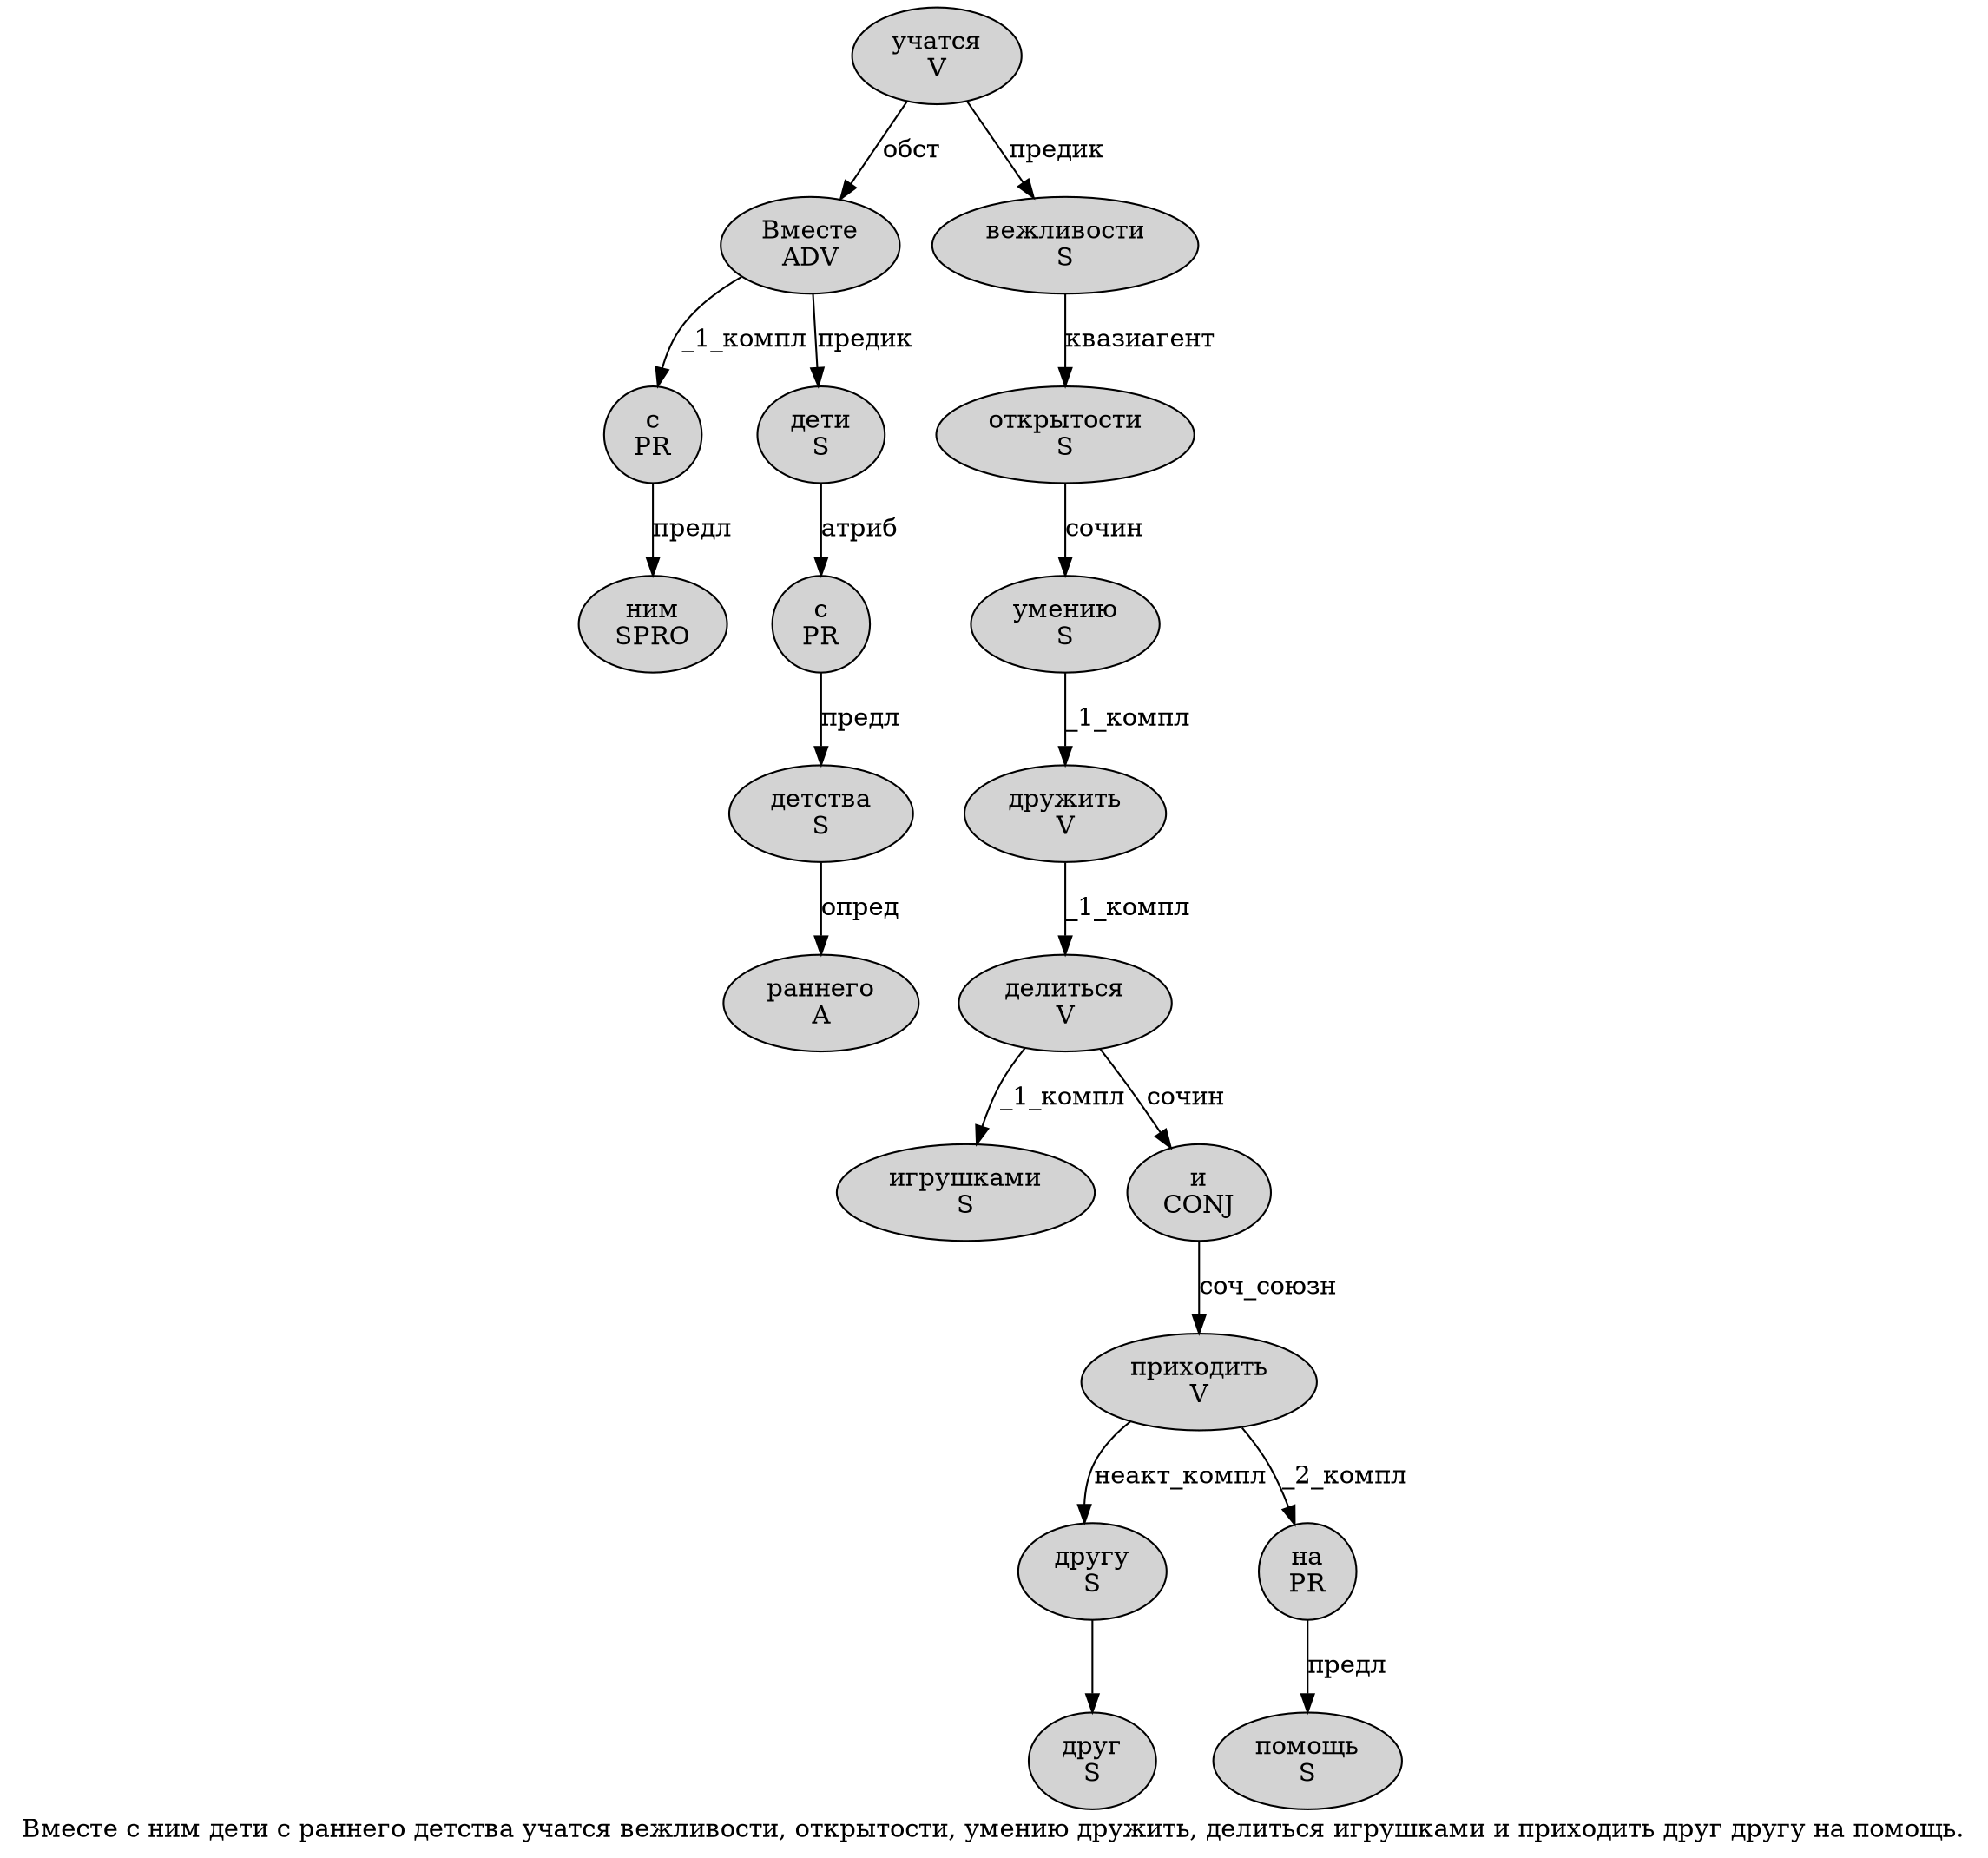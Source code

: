 digraph SENTENCE_1375 {
	graph [label="Вместе с ним дети с раннего детства учатся вежливости, открытости, умению дружить, делиться игрушками и приходить друг другу на помощь."]
	node [style=filled]
		0 [label="Вместе
ADV" color="" fillcolor=lightgray penwidth=1 shape=ellipse]
		1 [label="с
PR" color="" fillcolor=lightgray penwidth=1 shape=ellipse]
		2 [label="ним
SPRO" color="" fillcolor=lightgray penwidth=1 shape=ellipse]
		3 [label="дети
S" color="" fillcolor=lightgray penwidth=1 shape=ellipse]
		4 [label="с
PR" color="" fillcolor=lightgray penwidth=1 shape=ellipse]
		5 [label="раннего
A" color="" fillcolor=lightgray penwidth=1 shape=ellipse]
		6 [label="детства
S" color="" fillcolor=lightgray penwidth=1 shape=ellipse]
		7 [label="учатся
V" color="" fillcolor=lightgray penwidth=1 shape=ellipse]
		8 [label="вежливости
S" color="" fillcolor=lightgray penwidth=1 shape=ellipse]
		10 [label="открытости
S" color="" fillcolor=lightgray penwidth=1 shape=ellipse]
		12 [label="умению
S" color="" fillcolor=lightgray penwidth=1 shape=ellipse]
		13 [label="дружить
V" color="" fillcolor=lightgray penwidth=1 shape=ellipse]
		15 [label="делиться
V" color="" fillcolor=lightgray penwidth=1 shape=ellipse]
		16 [label="игрушками
S" color="" fillcolor=lightgray penwidth=1 shape=ellipse]
		17 [label="и
CONJ" color="" fillcolor=lightgray penwidth=1 shape=ellipse]
		18 [label="приходить
V" color="" fillcolor=lightgray penwidth=1 shape=ellipse]
		19 [label="друг
S" color="" fillcolor=lightgray penwidth=1 shape=ellipse]
		20 [label="другу
S" color="" fillcolor=lightgray penwidth=1 shape=ellipse]
		21 [label="на
PR" color="" fillcolor=lightgray penwidth=1 shape=ellipse]
		22 [label="помощь
S" color="" fillcolor=lightgray penwidth=1 shape=ellipse]
			1 -> 2 [label="предл"]
			12 -> 13 [label="_1_компл"]
			0 -> 1 [label="_1_компл"]
			0 -> 3 [label="предик"]
			17 -> 18 [label="соч_союзн"]
			6 -> 5 [label="опред"]
			7 -> 0 [label="обст"]
			7 -> 8 [label="предик"]
			15 -> 16 [label="_1_компл"]
			15 -> 17 [label="сочин"]
			4 -> 6 [label="предл"]
			20 -> 19
			21 -> 22 [label="предл"]
			13 -> 15 [label="_1_компл"]
			10 -> 12 [label="сочин"]
			8 -> 10 [label="квазиагент"]
			18 -> 20 [label="неакт_компл"]
			18 -> 21 [label="_2_компл"]
			3 -> 4 [label="атриб"]
}